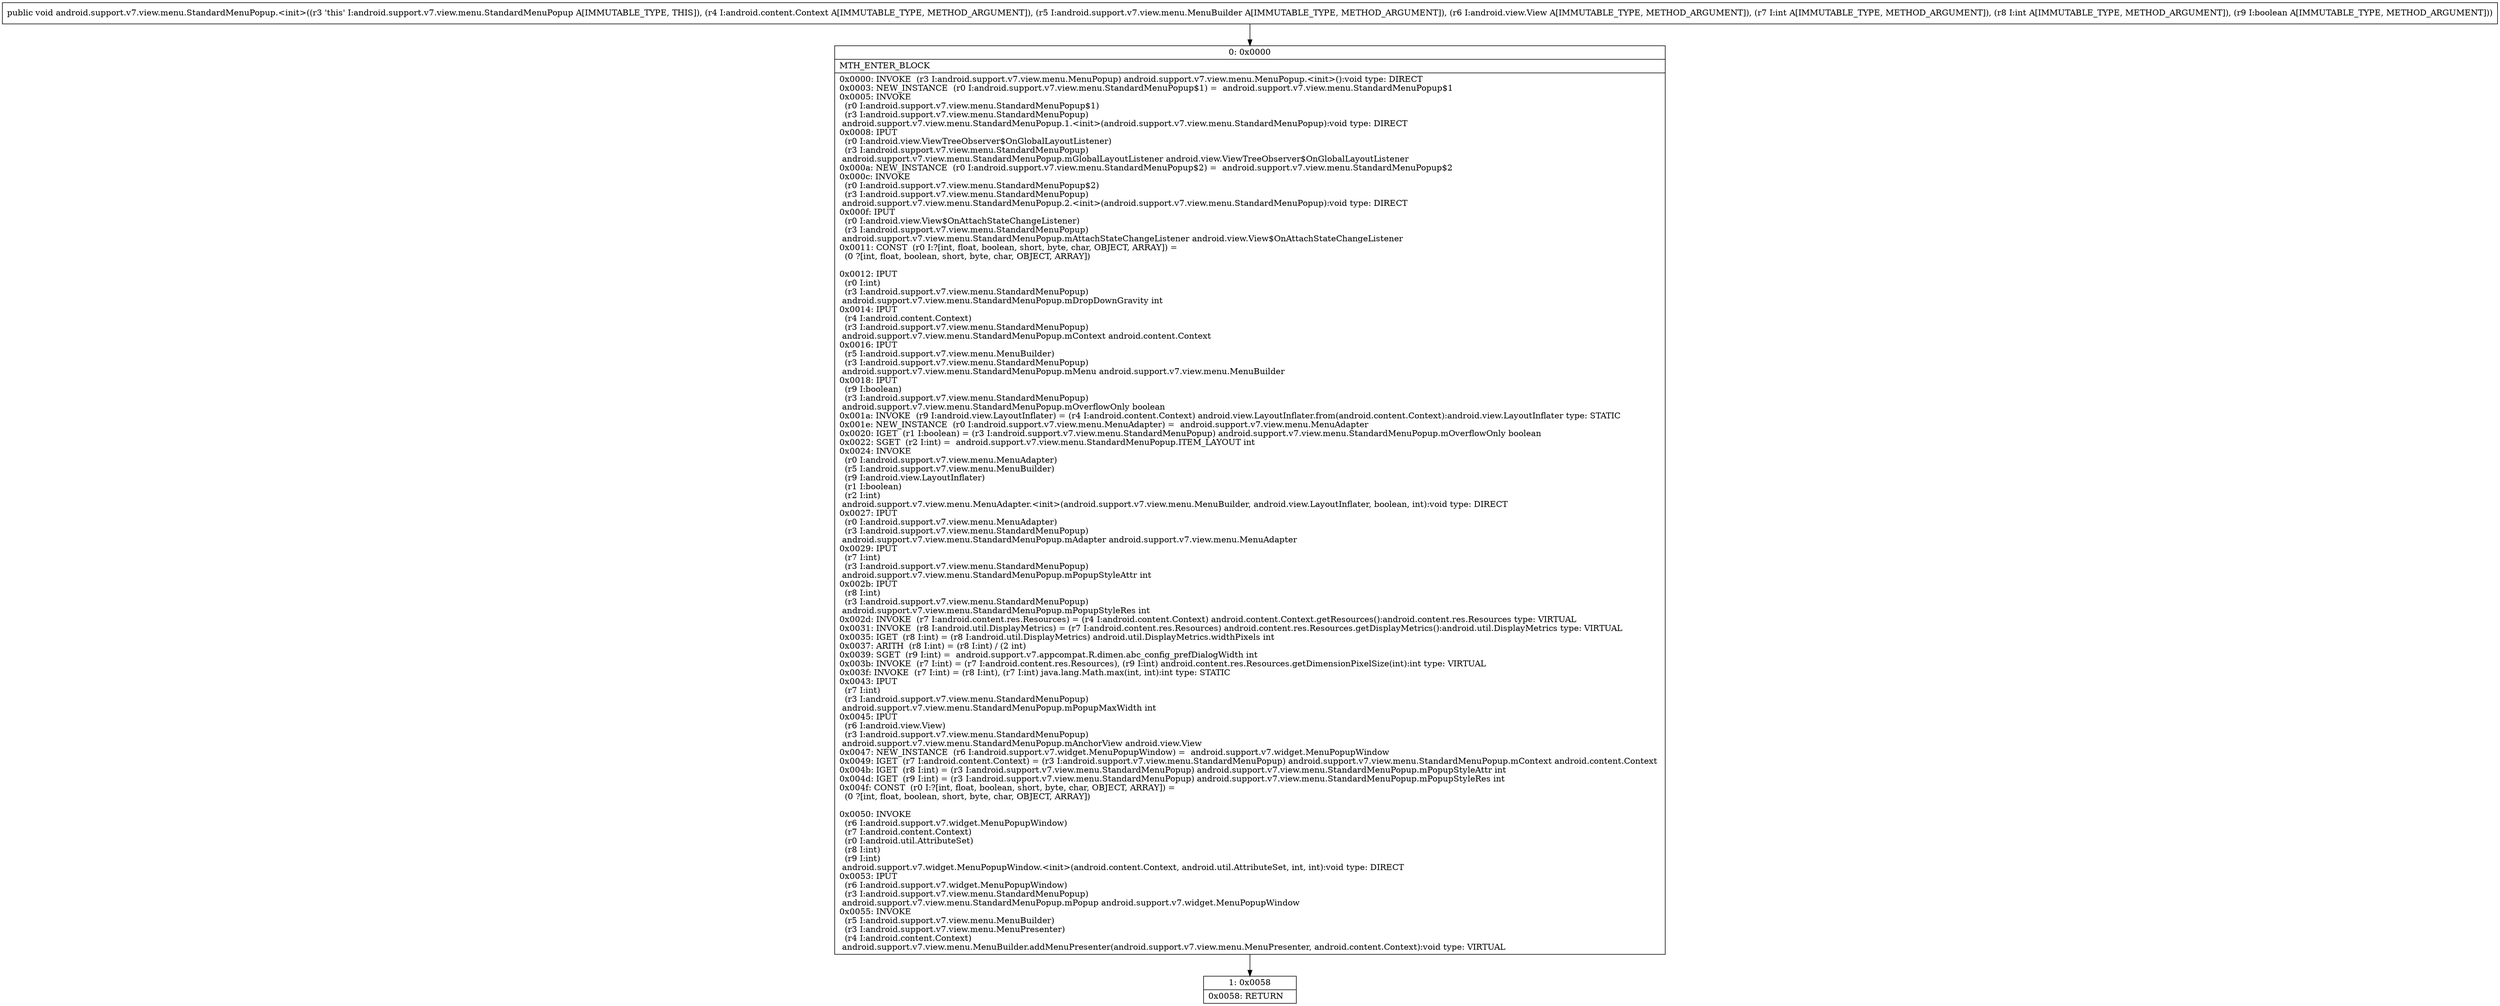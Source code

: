 digraph "CFG forandroid.support.v7.view.menu.StandardMenuPopup.\<init\>(Landroid\/content\/Context;Landroid\/support\/v7\/view\/menu\/MenuBuilder;Landroid\/view\/View;IIZ)V" {
Node_0 [shape=record,label="{0\:\ 0x0000|MTH_ENTER_BLOCK\l|0x0000: INVOKE  (r3 I:android.support.v7.view.menu.MenuPopup) android.support.v7.view.menu.MenuPopup.\<init\>():void type: DIRECT \l0x0003: NEW_INSTANCE  (r0 I:android.support.v7.view.menu.StandardMenuPopup$1) =  android.support.v7.view.menu.StandardMenuPopup$1 \l0x0005: INVOKE  \l  (r0 I:android.support.v7.view.menu.StandardMenuPopup$1)\l  (r3 I:android.support.v7.view.menu.StandardMenuPopup)\l android.support.v7.view.menu.StandardMenuPopup.1.\<init\>(android.support.v7.view.menu.StandardMenuPopup):void type: DIRECT \l0x0008: IPUT  \l  (r0 I:android.view.ViewTreeObserver$OnGlobalLayoutListener)\l  (r3 I:android.support.v7.view.menu.StandardMenuPopup)\l android.support.v7.view.menu.StandardMenuPopup.mGlobalLayoutListener android.view.ViewTreeObserver$OnGlobalLayoutListener \l0x000a: NEW_INSTANCE  (r0 I:android.support.v7.view.menu.StandardMenuPopup$2) =  android.support.v7.view.menu.StandardMenuPopup$2 \l0x000c: INVOKE  \l  (r0 I:android.support.v7.view.menu.StandardMenuPopup$2)\l  (r3 I:android.support.v7.view.menu.StandardMenuPopup)\l android.support.v7.view.menu.StandardMenuPopup.2.\<init\>(android.support.v7.view.menu.StandardMenuPopup):void type: DIRECT \l0x000f: IPUT  \l  (r0 I:android.view.View$OnAttachStateChangeListener)\l  (r3 I:android.support.v7.view.menu.StandardMenuPopup)\l android.support.v7.view.menu.StandardMenuPopup.mAttachStateChangeListener android.view.View$OnAttachStateChangeListener \l0x0011: CONST  (r0 I:?[int, float, boolean, short, byte, char, OBJECT, ARRAY]) = \l  (0 ?[int, float, boolean, short, byte, char, OBJECT, ARRAY])\l \l0x0012: IPUT  \l  (r0 I:int)\l  (r3 I:android.support.v7.view.menu.StandardMenuPopup)\l android.support.v7.view.menu.StandardMenuPopup.mDropDownGravity int \l0x0014: IPUT  \l  (r4 I:android.content.Context)\l  (r3 I:android.support.v7.view.menu.StandardMenuPopup)\l android.support.v7.view.menu.StandardMenuPopup.mContext android.content.Context \l0x0016: IPUT  \l  (r5 I:android.support.v7.view.menu.MenuBuilder)\l  (r3 I:android.support.v7.view.menu.StandardMenuPopup)\l android.support.v7.view.menu.StandardMenuPopup.mMenu android.support.v7.view.menu.MenuBuilder \l0x0018: IPUT  \l  (r9 I:boolean)\l  (r3 I:android.support.v7.view.menu.StandardMenuPopup)\l android.support.v7.view.menu.StandardMenuPopup.mOverflowOnly boolean \l0x001a: INVOKE  (r9 I:android.view.LayoutInflater) = (r4 I:android.content.Context) android.view.LayoutInflater.from(android.content.Context):android.view.LayoutInflater type: STATIC \l0x001e: NEW_INSTANCE  (r0 I:android.support.v7.view.menu.MenuAdapter) =  android.support.v7.view.menu.MenuAdapter \l0x0020: IGET  (r1 I:boolean) = (r3 I:android.support.v7.view.menu.StandardMenuPopup) android.support.v7.view.menu.StandardMenuPopup.mOverflowOnly boolean \l0x0022: SGET  (r2 I:int) =  android.support.v7.view.menu.StandardMenuPopup.ITEM_LAYOUT int \l0x0024: INVOKE  \l  (r0 I:android.support.v7.view.menu.MenuAdapter)\l  (r5 I:android.support.v7.view.menu.MenuBuilder)\l  (r9 I:android.view.LayoutInflater)\l  (r1 I:boolean)\l  (r2 I:int)\l android.support.v7.view.menu.MenuAdapter.\<init\>(android.support.v7.view.menu.MenuBuilder, android.view.LayoutInflater, boolean, int):void type: DIRECT \l0x0027: IPUT  \l  (r0 I:android.support.v7.view.menu.MenuAdapter)\l  (r3 I:android.support.v7.view.menu.StandardMenuPopup)\l android.support.v7.view.menu.StandardMenuPopup.mAdapter android.support.v7.view.menu.MenuAdapter \l0x0029: IPUT  \l  (r7 I:int)\l  (r3 I:android.support.v7.view.menu.StandardMenuPopup)\l android.support.v7.view.menu.StandardMenuPopup.mPopupStyleAttr int \l0x002b: IPUT  \l  (r8 I:int)\l  (r3 I:android.support.v7.view.menu.StandardMenuPopup)\l android.support.v7.view.menu.StandardMenuPopup.mPopupStyleRes int \l0x002d: INVOKE  (r7 I:android.content.res.Resources) = (r4 I:android.content.Context) android.content.Context.getResources():android.content.res.Resources type: VIRTUAL \l0x0031: INVOKE  (r8 I:android.util.DisplayMetrics) = (r7 I:android.content.res.Resources) android.content.res.Resources.getDisplayMetrics():android.util.DisplayMetrics type: VIRTUAL \l0x0035: IGET  (r8 I:int) = (r8 I:android.util.DisplayMetrics) android.util.DisplayMetrics.widthPixels int \l0x0037: ARITH  (r8 I:int) = (r8 I:int) \/ (2 int) \l0x0039: SGET  (r9 I:int) =  android.support.v7.appcompat.R.dimen.abc_config_prefDialogWidth int \l0x003b: INVOKE  (r7 I:int) = (r7 I:android.content.res.Resources), (r9 I:int) android.content.res.Resources.getDimensionPixelSize(int):int type: VIRTUAL \l0x003f: INVOKE  (r7 I:int) = (r8 I:int), (r7 I:int) java.lang.Math.max(int, int):int type: STATIC \l0x0043: IPUT  \l  (r7 I:int)\l  (r3 I:android.support.v7.view.menu.StandardMenuPopup)\l android.support.v7.view.menu.StandardMenuPopup.mPopupMaxWidth int \l0x0045: IPUT  \l  (r6 I:android.view.View)\l  (r3 I:android.support.v7.view.menu.StandardMenuPopup)\l android.support.v7.view.menu.StandardMenuPopup.mAnchorView android.view.View \l0x0047: NEW_INSTANCE  (r6 I:android.support.v7.widget.MenuPopupWindow) =  android.support.v7.widget.MenuPopupWindow \l0x0049: IGET  (r7 I:android.content.Context) = (r3 I:android.support.v7.view.menu.StandardMenuPopup) android.support.v7.view.menu.StandardMenuPopup.mContext android.content.Context \l0x004b: IGET  (r8 I:int) = (r3 I:android.support.v7.view.menu.StandardMenuPopup) android.support.v7.view.menu.StandardMenuPopup.mPopupStyleAttr int \l0x004d: IGET  (r9 I:int) = (r3 I:android.support.v7.view.menu.StandardMenuPopup) android.support.v7.view.menu.StandardMenuPopup.mPopupStyleRes int \l0x004f: CONST  (r0 I:?[int, float, boolean, short, byte, char, OBJECT, ARRAY]) = \l  (0 ?[int, float, boolean, short, byte, char, OBJECT, ARRAY])\l \l0x0050: INVOKE  \l  (r6 I:android.support.v7.widget.MenuPopupWindow)\l  (r7 I:android.content.Context)\l  (r0 I:android.util.AttributeSet)\l  (r8 I:int)\l  (r9 I:int)\l android.support.v7.widget.MenuPopupWindow.\<init\>(android.content.Context, android.util.AttributeSet, int, int):void type: DIRECT \l0x0053: IPUT  \l  (r6 I:android.support.v7.widget.MenuPopupWindow)\l  (r3 I:android.support.v7.view.menu.StandardMenuPopup)\l android.support.v7.view.menu.StandardMenuPopup.mPopup android.support.v7.widget.MenuPopupWindow \l0x0055: INVOKE  \l  (r5 I:android.support.v7.view.menu.MenuBuilder)\l  (r3 I:android.support.v7.view.menu.MenuPresenter)\l  (r4 I:android.content.Context)\l android.support.v7.view.menu.MenuBuilder.addMenuPresenter(android.support.v7.view.menu.MenuPresenter, android.content.Context):void type: VIRTUAL \l}"];
Node_1 [shape=record,label="{1\:\ 0x0058|0x0058: RETURN   \l}"];
MethodNode[shape=record,label="{public void android.support.v7.view.menu.StandardMenuPopup.\<init\>((r3 'this' I:android.support.v7.view.menu.StandardMenuPopup A[IMMUTABLE_TYPE, THIS]), (r4 I:android.content.Context A[IMMUTABLE_TYPE, METHOD_ARGUMENT]), (r5 I:android.support.v7.view.menu.MenuBuilder A[IMMUTABLE_TYPE, METHOD_ARGUMENT]), (r6 I:android.view.View A[IMMUTABLE_TYPE, METHOD_ARGUMENT]), (r7 I:int A[IMMUTABLE_TYPE, METHOD_ARGUMENT]), (r8 I:int A[IMMUTABLE_TYPE, METHOD_ARGUMENT]), (r9 I:boolean A[IMMUTABLE_TYPE, METHOD_ARGUMENT])) }"];
MethodNode -> Node_0;
Node_0 -> Node_1;
}

